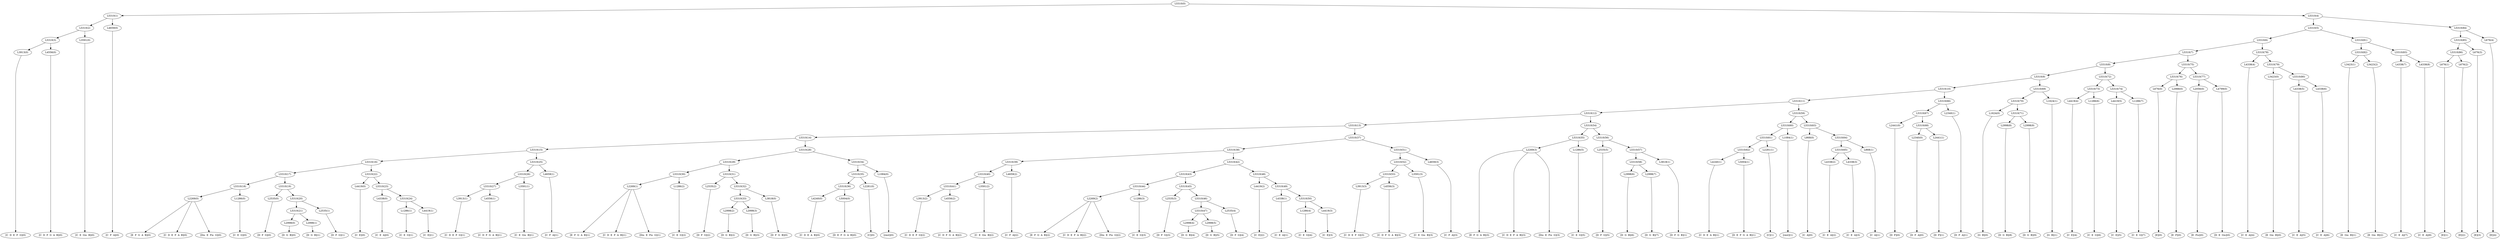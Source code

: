 digraph sample{
"L3913(0)"->"[C  D  E  F  G](0)"
"L4556(0)"->"[C  D  F  G  A  B](0)"
"L5310(3)"->"L3913(0)"
"L5310(3)"->"L4556(0)"
"L3591(0)"->"[C  E  Gis  B](0)"
"L5310(2)"->"L5310(3)"
"L5310(2)"->"L3591(0)"
"L4659(0)"->"[C  F  A](0)"
"L5310(1)"->"L5310(2)"
"L5310(1)"->"L4659(0)"
"L2269(0)"->"[E  F  G  A  B](0)"
"L2269(0)"->"[C  D  E  F  A  B](0)"
"L2269(0)"->"[Dis  E  Fis  G](0)"
"L1286(0)"->"[C  E  G](0)"
"L5310(18)"->"L2269(0)"
"L5310(18)"->"L1286(0)"
"L2535(0)"->"[D  F  G](0)"
"L2998(0)"->"[D  G  B](0)"
"L2998(1)"->"[D  G  B](1)"
"L5310(21)"->"L2998(0)"
"L5310(21)"->"L2998(1)"
"L2535(1)"->"[D  F  G](1)"
"L5310(20)"->"L5310(21)"
"L5310(20)"->"L2535(1)"
"L5310(19)"->"L2535(0)"
"L5310(19)"->"L5310(20)"
"L5310(17)"->"L5310(18)"
"L5310(17)"->"L5310(19)"
"L4419(0)"->"[C  E](0)"
"L4338(0)"->"[C  E  A](0)"
"L1286(1)"->"[C  E  G](1)"
"L4419(1)"->"[C  E](1)"
"L5310(24)"->"L1286(1)"
"L5310(24)"->"L4419(1)"
"L5310(23)"->"L4338(0)"
"L5310(23)"->"L5310(24)"
"L5310(22)"->"L4419(0)"
"L5310(22)"->"L5310(23)"
"L5310(16)"->"L5310(17)"
"L5310(16)"->"L5310(22)"
"L3913(1)"->"[C  D  E  F  G](1)"
"L4556(1)"->"[C  D  F  G  A  B](1)"
"L5310(27)"->"L3913(1)"
"L5310(27)"->"L4556(1)"
"L3591(1)"->"[C  E  Gis  B](1)"
"L5310(26)"->"L5310(27)"
"L5310(26)"->"L3591(1)"
"L4659(1)"->"[C  F  A](1)"
"L5310(25)"->"L5310(26)"
"L5310(25)"->"L4659(1)"
"L5310(15)"->"L5310(16)"
"L5310(15)"->"L5310(25)"
"L2269(1)"->"[E  F  G  A  B](1)"
"L2269(1)"->"[C  D  E  F  A  B](1)"
"L2269(1)"->"[Dis  E  Fis  G](1)"
"L1286(2)"->"[C  E  G](2)"
"L5310(30)"->"L2269(1)"
"L5310(30)"->"L1286(2)"
"L2535(2)"->"[D  F  G](2)"
"L2998(2)"->"[D  G  B](2)"
"L2998(3)"->"[D  G  B](3)"
"L5310(33)"->"L2998(2)"
"L5310(33)"->"L2998(3)"
"L3818(0)"->"[D  F  G  B](0)"
"L5310(32)"->"L5310(33)"
"L5310(32)"->"L3818(0)"
"L5310(31)"->"L2535(2)"
"L5310(31)"->"L5310(32)"
"L5310(29)"->"L5310(30)"
"L5310(29)"->"L5310(31)"
"L4240(0)"->"[C  D  E  A  B](0)"
"L5004(0)"->"[D  E  F  G  A  B](0)"
"L5310(36)"->"L4240(0)"
"L5310(36)"->"L5004(0)"
"L2281(0)"->"[C](0)"
"L5310(35)"->"L5310(36)"
"L5310(35)"->"L2281(0)"
"L1084(0)"->"[rest](0)"
"L5310(34)"->"L5310(35)"
"L5310(34)"->"L1084(0)"
"L5310(28)"->"L5310(29)"
"L5310(28)"->"L5310(34)"
"L5310(14)"->"L5310(15)"
"L5310(14)"->"L5310(28)"
"L3913(2)"->"[C  D  E  F  G](2)"
"L4556(2)"->"[C  D  F  G  A  B](2)"
"L5310(41)"->"L3913(2)"
"L5310(41)"->"L4556(2)"
"L3591(2)"->"[C  E  Gis  B](2)"
"L5310(40)"->"L5310(41)"
"L5310(40)"->"L3591(2)"
"L4659(2)"->"[C  F  A](2)"
"L5310(39)"->"L5310(40)"
"L5310(39)"->"L4659(2)"
"L2269(2)"->"[E  F  G  A  B](2)"
"L2269(2)"->"[C  D  E  F  A  B](2)"
"L2269(2)"->"[Dis  E  Fis  G](2)"
"L1286(3)"->"[C  E  G](3)"
"L5310(44)"->"L2269(2)"
"L5310(44)"->"L1286(3)"
"L2535(3)"->"[D  F  G](3)"
"L2998(4)"->"[D  G  B](4)"
"L2998(5)"->"[D  G  B](5)"
"L5310(47)"->"L2998(4)"
"L5310(47)"->"L2998(5)"
"L2535(4)"->"[D  F  G](4)"
"L5310(46)"->"L5310(47)"
"L5310(46)"->"L2535(4)"
"L5310(45)"->"L2535(3)"
"L5310(45)"->"L5310(46)"
"L5310(43)"->"L5310(44)"
"L5310(43)"->"L5310(45)"
"L4419(2)"->"[C  E](2)"
"L4338(1)"->"[C  E  A](1)"
"L1286(4)"->"[C  E  G](4)"
"L4419(3)"->"[C  E](3)"
"L5310(50)"->"L1286(4)"
"L5310(50)"->"L4419(3)"
"L5310(49)"->"L4338(1)"
"L5310(49)"->"L5310(50)"
"L5310(48)"->"L4419(2)"
"L5310(48)"->"L5310(49)"
"L5310(42)"->"L5310(43)"
"L5310(42)"->"L5310(48)"
"L5310(38)"->"L5310(39)"
"L5310(38)"->"L5310(42)"
"L3913(3)"->"[C  D  E  F  G](3)"
"L4556(3)"->"[C  D  F  G  A  B](3)"
"L5310(53)"->"L3913(3)"
"L5310(53)"->"L4556(3)"
"L3591(3)"->"[C  E  Gis  B](3)"
"L5310(52)"->"L5310(53)"
"L5310(52)"->"L3591(3)"
"L4659(3)"->"[C  F  A](3)"
"L5310(51)"->"L5310(52)"
"L5310(51)"->"L4659(3)"
"L5310(37)"->"L5310(38)"
"L5310(37)"->"L5310(51)"
"L5310(13)"->"L5310(14)"
"L5310(13)"->"L5310(37)"
"L2269(3)"->"[E  F  G  A  B](3)"
"L2269(3)"->"[C  D  E  F  A  B](3)"
"L2269(3)"->"[Dis  E  Fis  G](3)"
"L1286(5)"->"[C  E  G](5)"
"L5310(55)"->"L2269(3)"
"L5310(55)"->"L1286(5)"
"L2535(5)"->"[D  F  G](5)"
"L2998(6)"->"[D  G  B](6)"
"L2998(7)"->"[D  G  B](7)"
"L5310(58)"->"L2998(6)"
"L5310(58)"->"L2998(7)"
"L3818(1)"->"[D  F  G  B](1)"
"L5310(57)"->"L5310(58)"
"L5310(57)"->"L3818(1)"
"L5310(56)"->"L2535(5)"
"L5310(56)"->"L5310(57)"
"L5310(54)"->"L5310(55)"
"L5310(54)"->"L5310(56)"
"L5310(12)"->"L5310(13)"
"L5310(12)"->"L5310(54)"
"L4240(1)"->"[C  D  E  A  B](1)"
"L5004(1)"->"[D  E  F  G  A  B](1)"
"L5310(62)"->"L4240(1)"
"L5310(62)"->"L5004(1)"
"L2281(1)"->"[C](1)"
"L5310(61)"->"L5310(62)"
"L5310(61)"->"L2281(1)"
"L1084(1)"->"[rest](1)"
"L5310(60)"->"L5310(61)"
"L5310(60)"->"L1084(1)"
"L868(0)"->"[C  A](0)"
"L4338(2)"->"[C  E  A](2)"
"L4338(3)"->"[C  E  A](3)"
"L5310(65)"->"L4338(2)"
"L5310(65)"->"L4338(3)"
"L868(1)"->"[C  A](1)"
"L5310(64)"->"L5310(65)"
"L5310(64)"->"L868(1)"
"L5310(63)"->"L868(0)"
"L5310(63)"->"L5310(64)"
"L5310(59)"->"L5310(60)"
"L5310(59)"->"L5310(63)"
"L5310(11)"->"L5310(12)"
"L5310(11)"->"L5310(59)"
"L2441(0)"->"[D  F](0)"
"L2340(0)"->"[D  F  A](0)"
"L2441(1)"->"[D  F](1)"
"L5310(68)"->"L2340(0)"
"L5310(68)"->"L2441(1)"
"L5310(67)"->"L2441(0)"
"L5310(67)"->"L5310(68)"
"L2340(1)"->"[D  F  A](1)"
"L5310(66)"->"L5310(67)"
"L5310(66)"->"L2340(1)"
"L5310(10)"->"L5310(11)"
"L5310(10)"->"L5310(66)"
"L1624(0)"->"[G  B](0)"
"L2998(8)"->"[D  G  B](8)"
"L2998(9)"->"[D  G  B](9)"
"L5310(71)"->"L2998(8)"
"L5310(71)"->"L2998(9)"
"L5310(70)"->"L1624(0)"
"L5310(70)"->"L5310(71)"
"L1624(1)"->"[G  B](1)"
"L5310(69)"->"L5310(70)"
"L5310(69)"->"L1624(1)"
"L5310(9)"->"L5310(10)"
"L5310(9)"->"L5310(69)"
"L4419(4)"->"[C  E](4)"
"L1286(6)"->"[C  E  G](6)"
"L5310(73)"->"L4419(4)"
"L5310(73)"->"L1286(6)"
"L4419(5)"->"[C  E](5)"
"L1286(7)"->"[C  E  G](7)"
"L5310(74)"->"L4419(5)"
"L5310(74)"->"L1286(7)"
"L5310(72)"->"L5310(73)"
"L5310(72)"->"L5310(74)"
"L5310(8)"->"L5310(9)"
"L5310(8)"->"L5310(72)"
"L676(0)"->"[E](0)"
"L2988(0)"->"[E  F](0)"
"L5310(76)"->"L676(0)"
"L5310(76)"->"L2988(0)"
"L2056(0)"->"[E  Fis](0)"
"L4799(0)"->"[D  E  Gis](0)"
"L5310(77)"->"L2056(0)"
"L5310(77)"->"L4799(0)"
"L5310(75)"->"L5310(76)"
"L5310(75)"->"L5310(77)"
"L5310(7)"->"L5310(8)"
"L5310(7)"->"L5310(75)"
"L4338(4)"->"[C  E  A](4)"
"L3423(0)"->"[E  Gis  B](0)"
"L4338(5)"->"[C  E  A](5)"
"L4338(6)"->"[C  E  A](6)"
"L5310(80)"->"L4338(5)"
"L5310(80)"->"L4338(6)"
"L5310(79)"->"L3423(0)"
"L5310(79)"->"L5310(80)"
"L5310(78)"->"L4338(4)"
"L5310(78)"->"L5310(79)"
"L5310(6)"->"L5310(7)"
"L5310(6)"->"L5310(78)"
"L3423(1)"->"[E  Gis  B](1)"
"L3423(2)"->"[E  Gis  B](2)"
"L5310(82)"->"L3423(1)"
"L5310(82)"->"L3423(2)"
"L4338(7)"->"[C  E  A](7)"
"L4338(8)"->"[C  E  A](8)"
"L5310(83)"->"L4338(7)"
"L5310(83)"->"L4338(8)"
"L5310(81)"->"L5310(82)"
"L5310(81)"->"L5310(83)"
"L5310(5)"->"L5310(6)"
"L5310(5)"->"L5310(81)"
"L676(1)"->"[E](1)"
"L676(2)"->"[E](2)"
"L5310(86)"->"L676(1)"
"L5310(86)"->"L676(2)"
"L676(3)"->"[E](3)"
"L5310(85)"->"L5310(86)"
"L5310(85)"->"L676(3)"
"L676(4)"->"[E](4)"
"L5310(84)"->"L5310(85)"
"L5310(84)"->"L676(4)"
"L5310(4)"->"L5310(5)"
"L5310(4)"->"L5310(84)"
"L5310(0)"->"L5310(1)"
"L5310(0)"->"L5310(4)"
{rank = min; "L5310(0)"}
{rank = same; "L5310(1)"; "L5310(4)";}
{rank = same; "L5310(2)"; "L4659(0)"; "L5310(5)"; "L5310(84)";}
{rank = same; "L5310(3)"; "L3591(0)"; "L5310(6)"; "L5310(81)"; "L5310(85)"; "L676(4)";}
{rank = same; "L3913(0)"; "L4556(0)"; "L5310(7)"; "L5310(78)"; "L5310(82)"; "L5310(83)"; "L5310(86)"; "L676(3)";}
{rank = same; "L5310(8)"; "L5310(75)"; "L4338(4)"; "L5310(79)"; "L3423(1)"; "L3423(2)"; "L4338(7)"; "L4338(8)"; "L676(1)"; "L676(2)";}
{rank = same; "L5310(9)"; "L5310(72)"; "L5310(76)"; "L5310(77)"; "L3423(0)"; "L5310(80)";}
{rank = same; "L5310(10)"; "L5310(69)"; "L5310(73)"; "L5310(74)"; "L676(0)"; "L2988(0)"; "L2056(0)"; "L4799(0)"; "L4338(5)"; "L4338(6)";}
{rank = same; "L5310(11)"; "L5310(66)"; "L5310(70)"; "L1624(1)"; "L4419(4)"; "L1286(6)"; "L4419(5)"; "L1286(7)";}
{rank = same; "L5310(12)"; "L5310(59)"; "L5310(67)"; "L2340(1)"; "L1624(0)"; "L5310(71)";}
{rank = same; "L5310(13)"; "L5310(54)"; "L5310(60)"; "L5310(63)"; "L2441(0)"; "L5310(68)"; "L2998(8)"; "L2998(9)";}
{rank = same; "L5310(14)"; "L5310(37)"; "L5310(55)"; "L5310(56)"; "L5310(61)"; "L1084(1)"; "L868(0)"; "L5310(64)"; "L2340(0)"; "L2441(1)";}
{rank = same; "L5310(15)"; "L5310(28)"; "L5310(38)"; "L5310(51)"; "L2269(3)"; "L1286(5)"; "L2535(5)"; "L5310(57)"; "L5310(62)"; "L2281(1)"; "L5310(65)"; "L868(1)";}
{rank = same; "L5310(16)"; "L5310(25)"; "L5310(29)"; "L5310(34)"; "L5310(39)"; "L5310(42)"; "L5310(52)"; "L4659(3)"; "L5310(58)"; "L3818(1)"; "L4240(1)"; "L5004(1)"; "L4338(2)"; "L4338(3)";}
{rank = same; "L5310(17)"; "L5310(22)"; "L5310(26)"; "L4659(1)"; "L5310(30)"; "L5310(31)"; "L5310(35)"; "L1084(0)"; "L5310(40)"; "L4659(2)"; "L5310(43)"; "L5310(48)"; "L5310(53)"; "L3591(3)"; "L2998(6)"; "L2998(7)";}
{rank = same; "L5310(18)"; "L5310(19)"; "L4419(0)"; "L5310(23)"; "L5310(27)"; "L3591(1)"; "L2269(1)"; "L1286(2)"; "L2535(2)"; "L5310(32)"; "L5310(36)"; "L2281(0)"; "L5310(41)"; "L3591(2)"; "L5310(44)"; "L5310(45)"; "L4419(2)"; "L5310(49)"; "L3913(3)"; "L4556(3)";}
{rank = same; "L2269(0)"; "L1286(0)"; "L2535(0)"; "L5310(20)"; "L4338(0)"; "L5310(24)"; "L3913(1)"; "L4556(1)"; "L5310(33)"; "L3818(0)"; "L4240(0)"; "L5004(0)"; "L3913(2)"; "L4556(2)"; "L2269(2)"; "L1286(3)"; "L2535(3)"; "L5310(46)"; "L4338(1)"; "L5310(50)";}
{rank = same; "L5310(21)"; "L2535(1)"; "L1286(1)"; "L4419(1)"; "L2998(2)"; "L2998(3)"; "L5310(47)"; "L2535(4)"; "L1286(4)"; "L4419(3)";}
{rank = same; "L2998(0)"; "L2998(1)"; "L2998(4)"; "L2998(5)";}
{rank = max; "[C  A](0)"; "[C  A](1)"; "[C  D  E  A  B](0)"; "[C  D  E  A  B](1)"; "[C  D  E  F  A  B](0)"; "[C  D  E  F  A  B](1)"; "[C  D  E  F  A  B](2)"; "[C  D  E  F  A  B](3)"; "[C  D  E  F  G](0)"; "[C  D  E  F  G](1)"; "[C  D  E  F  G](2)"; "[C  D  E  F  G](3)"; "[C  D  F  G  A  B](0)"; "[C  D  F  G  A  B](1)"; "[C  D  F  G  A  B](2)"; "[C  D  F  G  A  B](3)"; "[C  E  A](0)"; "[C  E  A](1)"; "[C  E  A](2)"; "[C  E  A](3)"; "[C  E  A](4)"; "[C  E  A](5)"; "[C  E  A](6)"; "[C  E  A](7)"; "[C  E  A](8)"; "[C  E  G](0)"; "[C  E  G](1)"; "[C  E  G](2)"; "[C  E  G](3)"; "[C  E  G](4)"; "[C  E  G](5)"; "[C  E  G](6)"; "[C  E  G](7)"; "[C  E  Gis  B](0)"; "[C  E  Gis  B](1)"; "[C  E  Gis  B](2)"; "[C  E  Gis  B](3)"; "[C  E](0)"; "[C  E](1)"; "[C  E](2)"; "[C  E](3)"; "[C  E](4)"; "[C  E](5)"; "[C  F  A](0)"; "[C  F  A](1)"; "[C  F  A](2)"; "[C  F  A](3)"; "[C](0)"; "[C](1)"; "[D  E  F  G  A  B](0)"; "[D  E  F  G  A  B](1)"; "[D  E  Gis](0)"; "[D  F  A](0)"; "[D  F  A](1)"; "[D  F  G  B](0)"; "[D  F  G  B](1)"; "[D  F  G](0)"; "[D  F  G](1)"; "[D  F  G](2)"; "[D  F  G](3)"; "[D  F  G](4)"; "[D  F  G](5)"; "[D  F](0)"; "[D  F](1)"; "[D  G  B](0)"; "[D  G  B](1)"; "[D  G  B](2)"; "[D  G  B](3)"; "[D  G  B](4)"; "[D  G  B](5)"; "[D  G  B](6)"; "[D  G  B](7)"; "[D  G  B](8)"; "[D  G  B](9)"; "[Dis  E  Fis  G](0)"; "[Dis  E  Fis  G](1)"; "[Dis  E  Fis  G](2)"; "[Dis  E  Fis  G](3)"; "[E  F  G  A  B](0)"; "[E  F  G  A  B](1)"; "[E  F  G  A  B](2)"; "[E  F  G  A  B](3)"; "[E  F](0)"; "[E  Fis](0)"; "[E  Gis  B](0)"; "[E  Gis  B](1)"; "[E  Gis  B](2)"; "[E](0)"; "[E](1)"; "[E](2)"; "[E](3)"; "[E](4)"; "[G  B](0)"; "[G  B](1)"; "[rest](0)"; "[rest](1)";}
}